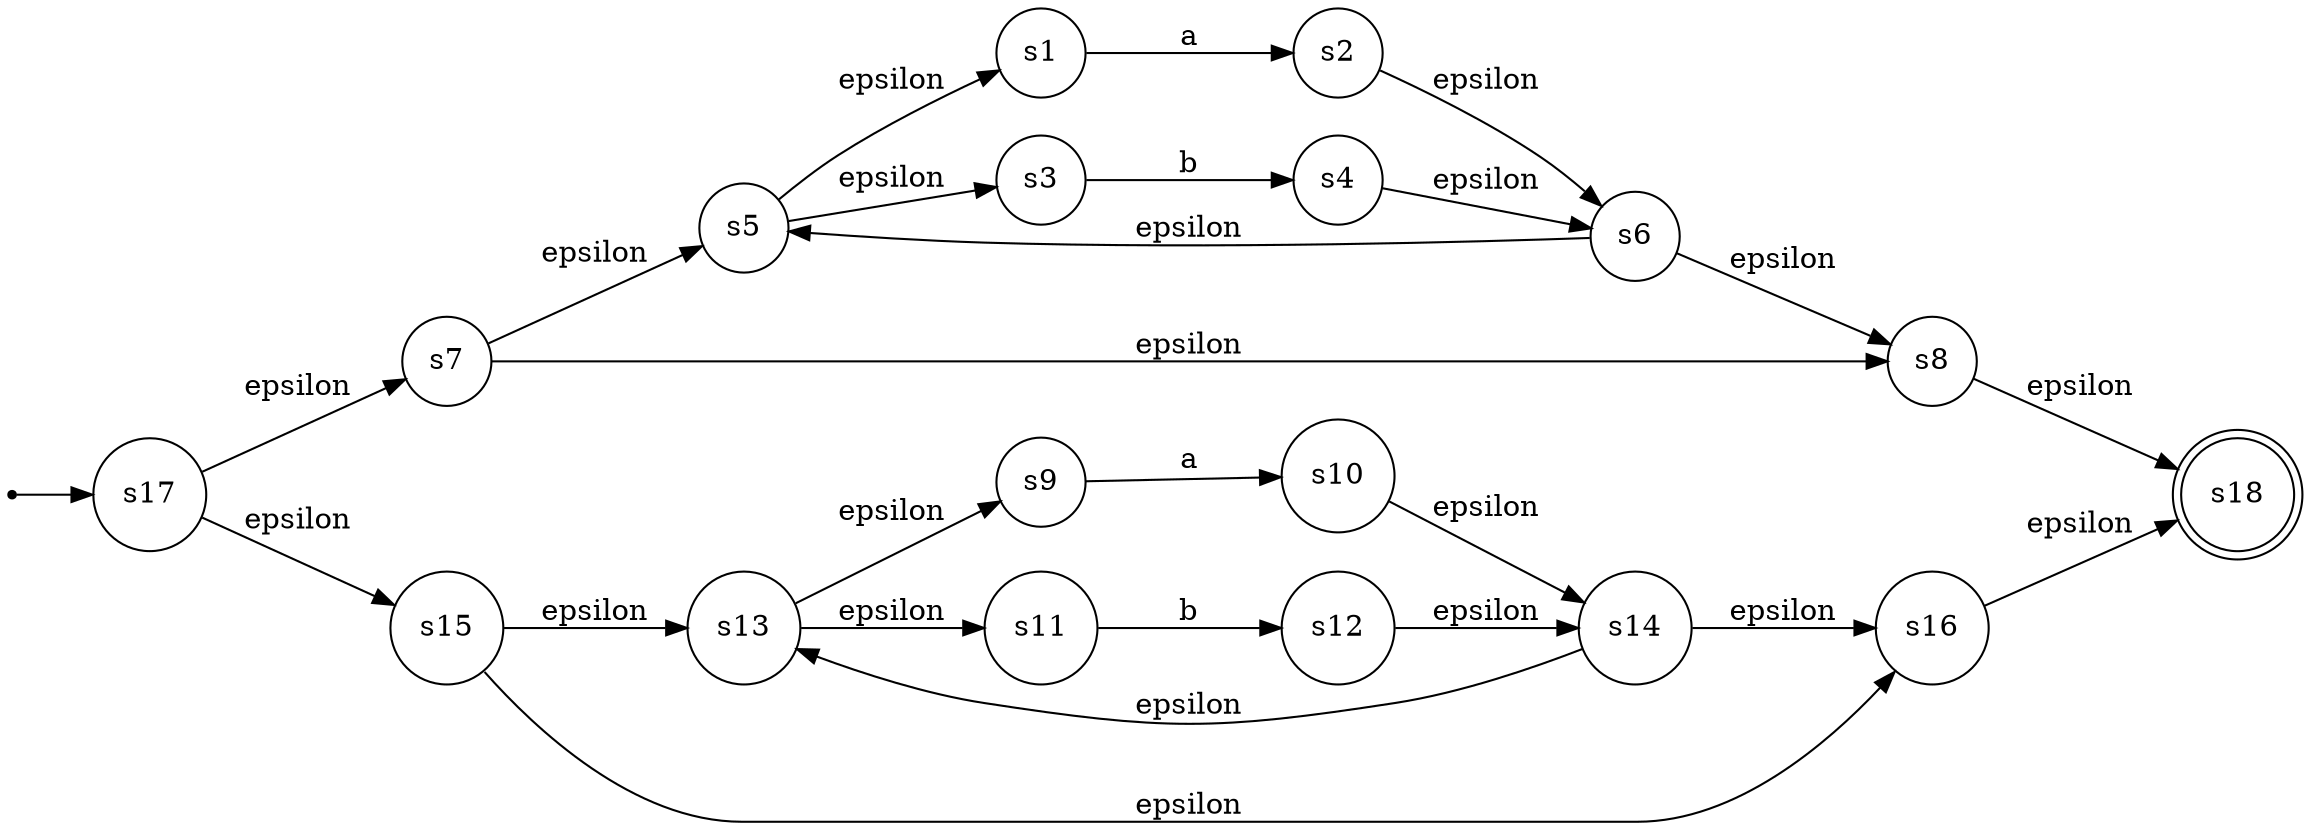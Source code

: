 digraph G {
	rankdir=LR
	node [shape=point]
	sa
	node [shape=doublecircle]
	s18
	node [shape=circle]
	sa -> s17
	s17 -> s7 [label=epsilon]
	s17 -> s15 [label=epsilon]
	s7 -> s5 [label=epsilon]
	s7 -> s8 [label=epsilon]
	s5 -> s1 [label=epsilon]
	s5 -> s3 [label=epsilon]
	s1 -> s2 [label=a]
	s2 -> s6 [label=epsilon]
	s6 -> s8 [label=epsilon]
	s6 -> s5 [label=epsilon]
	s8 -> s18 [label=epsilon]
	s3 -> s4 [label=b]
	s4 -> s6 [label=epsilon]
	s15 -> s13 [label=epsilon]
	s15 -> s16 [label=epsilon]
	s13 -> s9 [label=epsilon]
	s13 -> s11 [label=epsilon]
	s9 -> s10 [label=a]
	s10 -> s14 [label=epsilon]
	s14 -> s16 [label=epsilon]
	s14 -> s13 [label=epsilon]
	s16 -> s18 [label=epsilon]
	s11 -> s12 [label=b]
	s12 -> s14 [label=epsilon]
}

